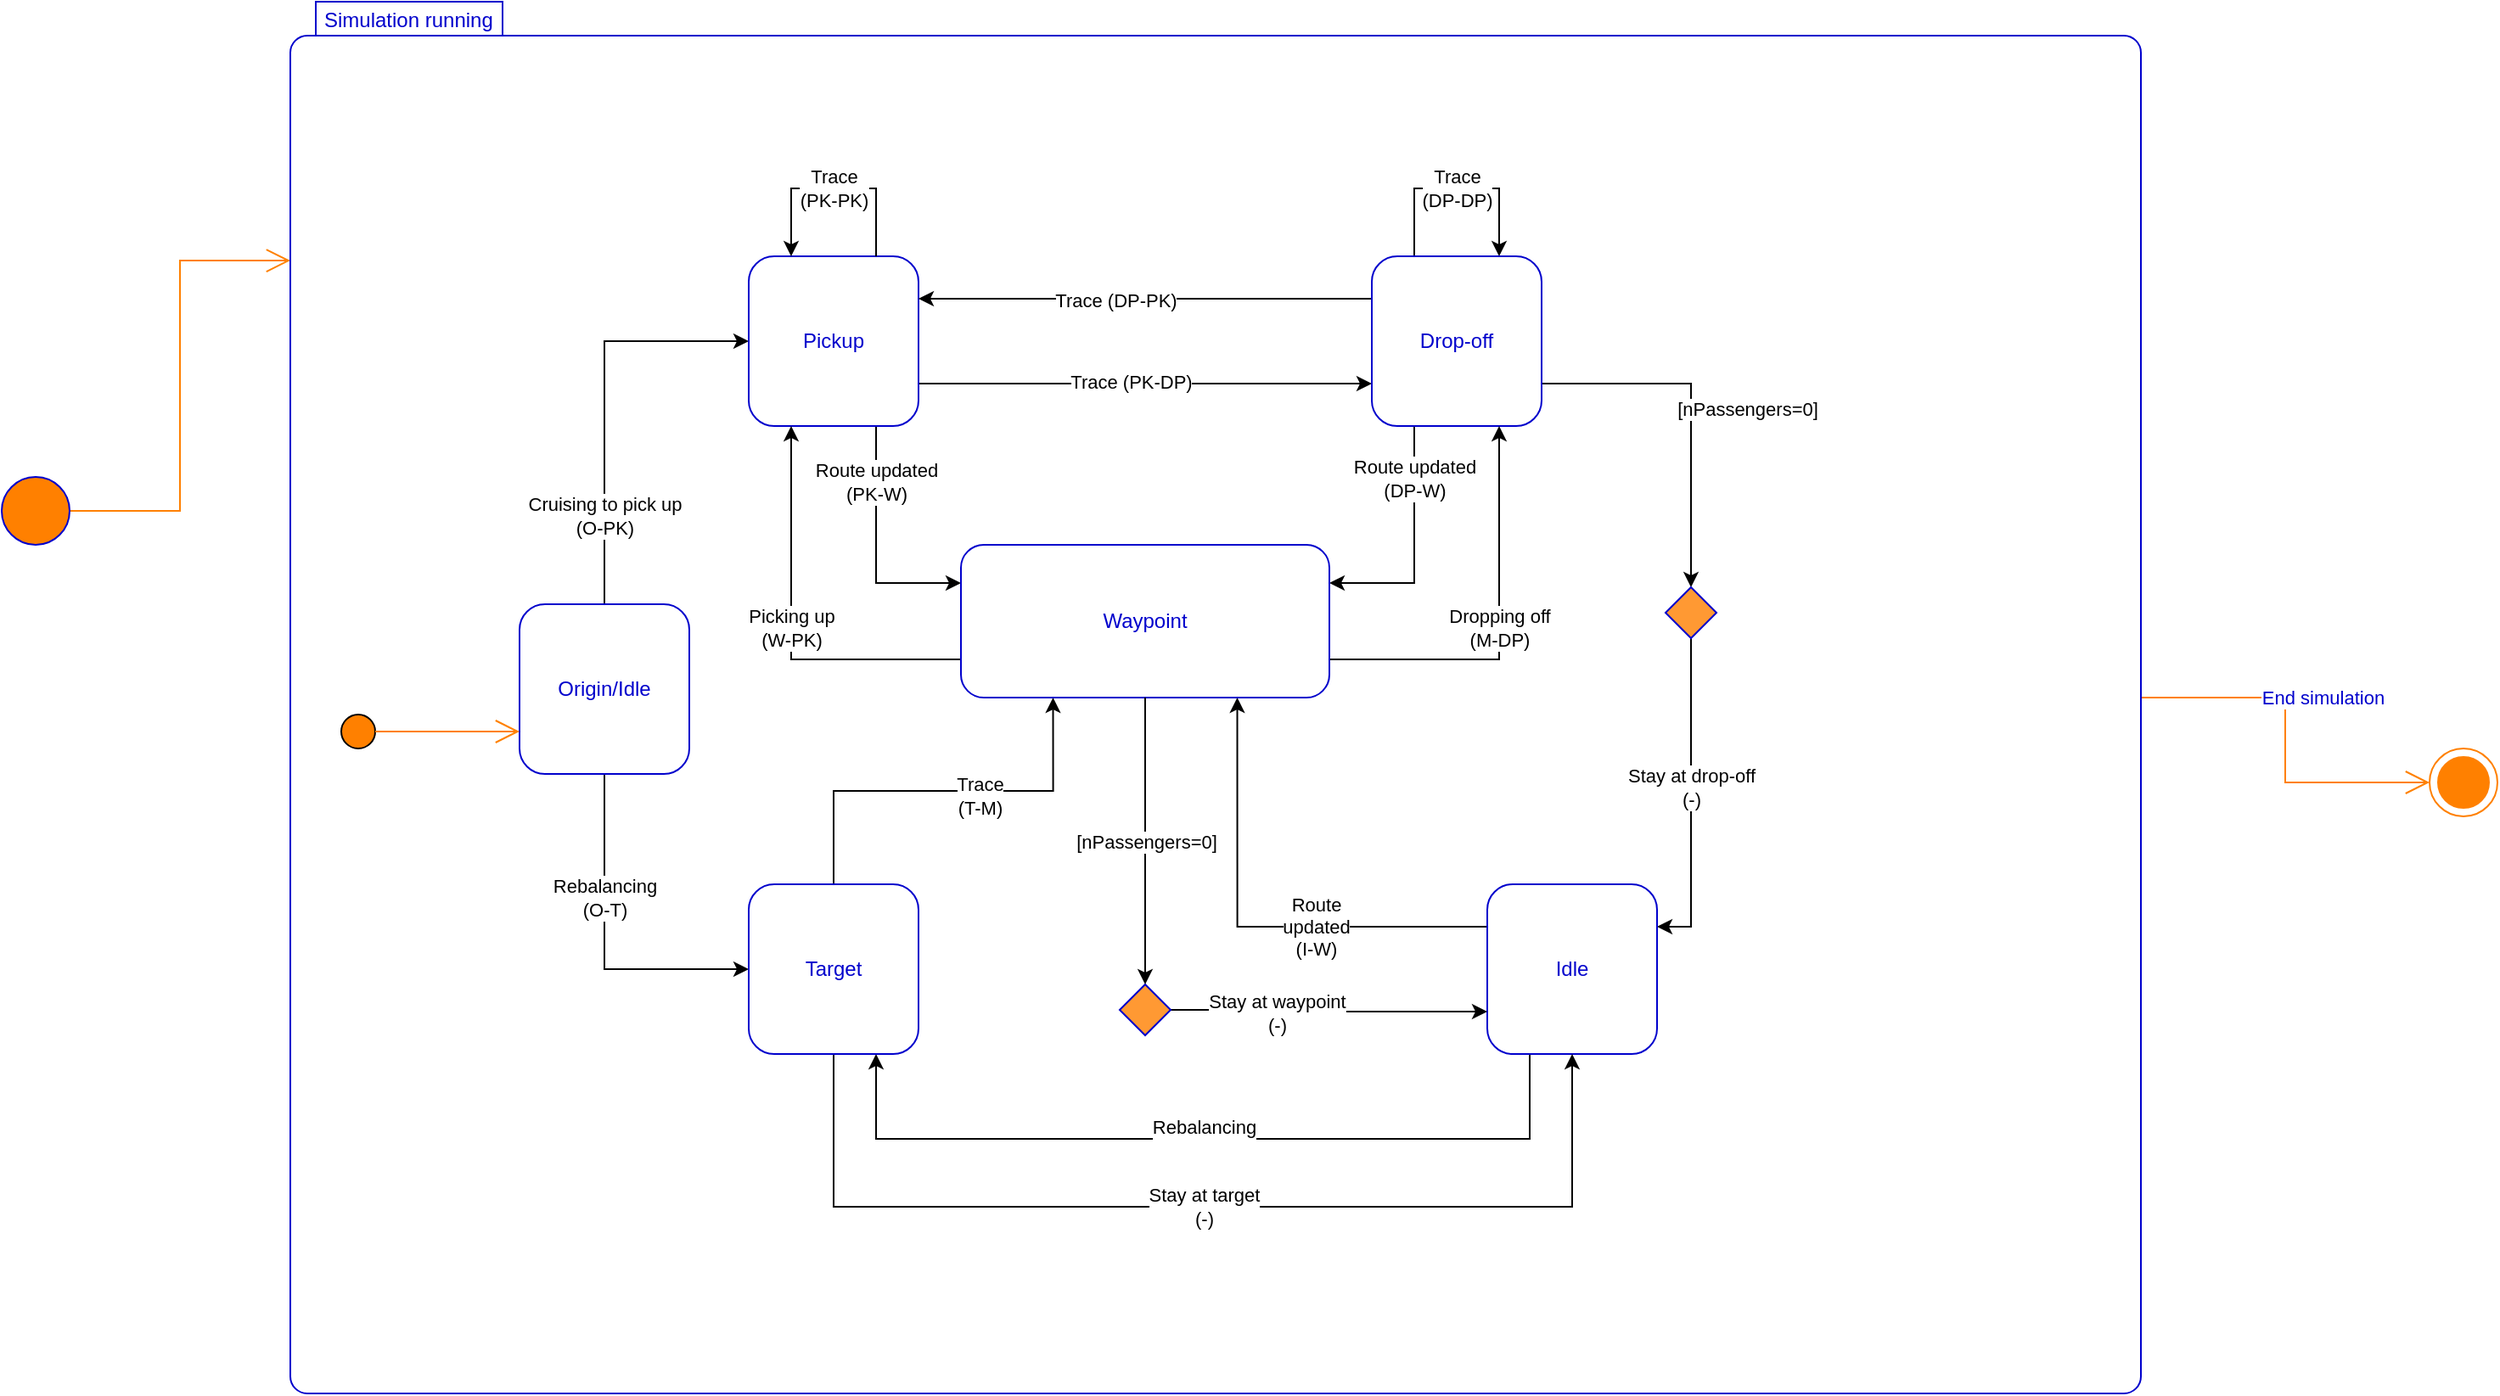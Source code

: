 <mxfile version="13.10.8" type="github" pages="4">
  <diagram id="691d49e7-cec1-028b-15b3-21c62664a0ac" name="Habit Tracker example">
    <mxGraphModel dx="2062" dy="1866" grid="1" gridSize="10" guides="1" tooltips="1" connect="1" arrows="1" fold="1" page="1" pageScale="1" pageWidth="850" pageHeight="1100" math="0" shadow="0">
      <root>
        <mxCell id="0" />
        <mxCell id="1" parent="0" />
        <mxCell id="19b9a4ddcf14029d-30" style="edgeStyle=elbowEdgeStyle;rounded=0;elbow=horizontal;html=1;exitX=1;exitY=0.5;entryX=0;entryY=0.186;entryPerimeter=0;labelBackgroundColor=none;endArrow=open;endSize=12;strokeColor=#FF8000;fontColor=#000000;align=right;" parent="1" source="19b9a4ddcf14029d-6" target="19b9a4ddcf14029d-7" edge="1">
          <mxGeometry relative="1" as="geometry" />
        </mxCell>
        <mxCell id="19b9a4ddcf14029d-53" value="Start simulation" style="text;html=1;resizable=0;points=[];align=center;verticalAlign=middle;labelBackgroundColor=#ffffff;fontSize=11;fontColor=#0000CC;" parent="19b9a4ddcf14029d-30" vertex="1" connectable="0">
          <mxGeometry x="-0.429" y="-19" relative="1" as="geometry">
            <mxPoint x="96" y="131" as="offset" />
          </mxGeometry>
        </mxCell>
        <mxCell id="19b9a4ddcf14029d-6" value="" style="shape=ellipse;html=1;fillColor=#FF8000;fontSize=18;fontColor=#ffffff;strokeColor=#0000CC;align=center;" parent="1" vertex="1">
          <mxGeometry x="20" y="260" width="40" height="40" as="geometry" />
        </mxCell>
        <mxCell id="19b9a4ddcf14029d-55" style="edgeStyle=orthogonalEdgeStyle;rounded=0;html=1;labelBackgroundColor=none;endArrow=open;endFill=0;endSize=12;strokeColor=#FF8000;fontSize=11;fontColor=#0000CC;align=right;" parent="1" source="19b9a4ddcf14029d-7" target="19b9a4ddcf14029d-54" edge="1">
          <mxGeometry relative="1" as="geometry" />
        </mxCell>
        <mxCell id="19b9a4ddcf14029d-56" value="End simulation" style="text;html=1;resizable=0;points=[];align=center;verticalAlign=middle;labelBackgroundColor=#ffffff;fontSize=11;fontColor=#0000CC;" parent="19b9a4ddcf14029d-55" vertex="1" connectable="0">
          <mxGeometry x="-0.29" y="1" relative="1" as="geometry">
            <mxPoint x="29.17" y="1" as="offset" />
          </mxGeometry>
        </mxCell>
        <mxCell id="19b9a4ddcf14029d-7" value="Simulation running" style="shape=mxgraph.sysml.compState;align=left;verticalAlign=top;spacingTop=-3;spacingLeft=18;strokeWidth=1;recursiveResize=0;fillColor=#FFFFFF;fontColor=#0000CC;strokeColor=#0000CC;" parent="1" vertex="1">
          <mxGeometry x="190" y="-20" width="1090" height="820" as="geometry" />
        </mxCell>
        <mxCell id="19b9a4ddcf14029d-8" value="" style="shape=ellipse;html=1;fillColor=#FF8000;verticalLabelPosition=bottom;labelBackgroundColor=#ffffff;verticalAlign=top;" parent="19b9a4ddcf14029d-7" vertex="1">
          <mxGeometry x="30" y="420" width="20" height="20" as="geometry" />
        </mxCell>
        <mxCell id="C0cV5x6NyApnS8iazqoK-124" style="edgeStyle=orthogonalEdgeStyle;rounded=0;orthogonalLoop=1;jettySize=auto;html=1;exitX=0.5;exitY=1;exitDx=0;exitDy=0;entryX=0;entryY=0.5;entryDx=0;entryDy=0;" parent="19b9a4ddcf14029d-7" source="19b9a4ddcf14029d-9" target="C0cV5x6NyApnS8iazqoK-81" edge="1">
          <mxGeometry relative="1" as="geometry" />
        </mxCell>
        <mxCell id="C0cV5x6NyApnS8iazqoK-125" value="Rebalancing&lt;br&gt;(O-T)" style="edgeLabel;html=1;align=center;verticalAlign=middle;resizable=0;points=[];" parent="C0cV5x6NyApnS8iazqoK-124" vertex="1" connectable="0">
          <mxGeometry x="-0.274" relative="1" as="geometry">
            <mxPoint as="offset" />
          </mxGeometry>
        </mxCell>
        <mxCell id="kx7tmrw8HvLgiOw1H3-n-1" value="&lt;span style=&quot;color: rgb(0 , 0 , 0) ; font-family: &amp;#34;helvetica&amp;#34; ; font-size: 11px ; font-style: normal ; font-weight: 400 ; letter-spacing: normal ; text-align: center ; text-indent: 0px ; text-transform: none ; word-spacing: 0px ; background-color: rgb(255 , 255 , 255) ; display: inline ; float: none&quot;&gt;Cruising to pick up&lt;/span&gt;&lt;br style=&quot;color: rgb(0 , 0 , 0) ; font-family: &amp;#34;helvetica&amp;#34; ; font-size: 11px ; font-style: normal ; font-weight: 400 ; letter-spacing: normal ; text-align: center ; text-indent: 0px ; text-transform: none ; word-spacing: 0px&quot;&gt;&lt;span style=&quot;color: rgb(0 , 0 , 0) ; font-family: &amp;#34;helvetica&amp;#34; ; font-size: 11px ; font-style: normal ; font-weight: 400 ; letter-spacing: normal ; text-align: center ; text-indent: 0px ; text-transform: none ; word-spacing: 0px ; background-color: rgb(255 , 255 , 255) ; display: inline ; float: none&quot;&gt;(O-PK)&lt;/span&gt;" style="edgeStyle=orthogonalEdgeStyle;rounded=0;orthogonalLoop=1;jettySize=auto;html=1;exitX=0.5;exitY=0;exitDx=0;exitDy=0;entryX=0;entryY=0.5;entryDx=0;entryDy=0;" edge="1" parent="19b9a4ddcf14029d-7" source="19b9a4ddcf14029d-9" target="C0cV5x6NyApnS8iazqoK-20">
          <mxGeometry x="-0.562" relative="1" as="geometry">
            <mxPoint as="offset" />
          </mxGeometry>
        </mxCell>
        <mxCell id="19b9a4ddcf14029d-9" value="Origin/Idle" style="strokeColor=#0000CC;fillColor=inherit;gradientColor=inherit;shape=rect;html=1;rounded=1;whiteSpace=wrap;align=center;fontColor=#0000CC;" parent="19b9a4ddcf14029d-7" vertex="1">
          <mxGeometry x="135" y="355" width="100" height="100" as="geometry" />
        </mxCell>
        <mxCell id="19b9a4ddcf14029d-11" value="" style="strokeColor=#FF8000;fillColor=inherit;gradientColor=inherit;edgeStyle=none;html=1;endArrow=open;endSize=12;entryX=0;entryY=0.75;entryDx=0;entryDy=0;" parent="19b9a4ddcf14029d-7" source="19b9a4ddcf14029d-8" target="19b9a4ddcf14029d-9" edge="1">
          <mxGeometry relative="1" as="geometry" />
        </mxCell>
        <mxCell id="C0cV5x6NyApnS8iazqoK-47" style="edgeStyle=orthogonalEdgeStyle;rounded=0;orthogonalLoop=1;jettySize=auto;html=1;exitX=1;exitY=0.75;exitDx=0;exitDy=0;entryX=0;entryY=0.75;entryDx=0;entryDy=0;" parent="19b9a4ddcf14029d-7" source="C0cV5x6NyApnS8iazqoK-20" target="C0cV5x6NyApnS8iazqoK-46" edge="1">
          <mxGeometry relative="1" as="geometry" />
        </mxCell>
        <mxCell id="C0cV5x6NyApnS8iazqoK-76" value="Trace&amp;nbsp;(PK-DP)" style="edgeLabel;html=1;align=center;verticalAlign=middle;resizable=0;points=[];" parent="C0cV5x6NyApnS8iazqoK-47" vertex="1" connectable="0">
          <mxGeometry x="-0.062" y="1" relative="1" as="geometry">
            <mxPoint as="offset" />
          </mxGeometry>
        </mxCell>
        <mxCell id="C0cV5x6NyApnS8iazqoK-89" value="Route updated&lt;br&gt;(PK-W)" style="edgeStyle=orthogonalEdgeStyle;rounded=0;orthogonalLoop=1;jettySize=auto;html=1;exitX=0.75;exitY=1;exitDx=0;exitDy=0;entryX=0;entryY=0.25;entryDx=0;entryDy=0;" parent="19b9a4ddcf14029d-7" source="C0cV5x6NyApnS8iazqoK-20" target="C0cV5x6NyApnS8iazqoK-85" edge="1">
          <mxGeometry x="-0.538" relative="1" as="geometry">
            <mxPoint as="offset" />
          </mxGeometry>
        </mxCell>
        <mxCell id="C0cV5x6NyApnS8iazqoK-20" value="Pickup" style="strokeColor=#0000CC;fillColor=inherit;gradientColor=inherit;shape=rect;html=1;rounded=1;whiteSpace=wrap;align=center;fontColor=#0000CC;" parent="19b9a4ddcf14029d-7" vertex="1">
          <mxGeometry x="270" y="150" width="100" height="100" as="geometry" />
        </mxCell>
        <mxCell id="C0cV5x6NyApnS8iazqoK-75" style="edgeStyle=orthogonalEdgeStyle;rounded=0;orthogonalLoop=1;jettySize=auto;html=1;entryX=1;entryY=0.25;entryDx=0;entryDy=0;exitX=0.5;exitY=1;exitDx=0;exitDy=0;" parent="19b9a4ddcf14029d-7" source="C0cV5x6NyApnS8iazqoK-111" target="C0cV5x6NyApnS8iazqoK-74" edge="1">
          <mxGeometry relative="1" as="geometry">
            <mxPoint x="703" y="294" as="sourcePoint" />
          </mxGeometry>
        </mxCell>
        <mxCell id="C0cV5x6NyApnS8iazqoK-79" value="Stay at drop-off&lt;br&gt;(-)" style="edgeLabel;html=1;align=center;verticalAlign=middle;resizable=0;points=[];" parent="C0cV5x6NyApnS8iazqoK-75" vertex="1" connectable="0">
          <mxGeometry x="-0.076" relative="1" as="geometry">
            <mxPoint as="offset" />
          </mxGeometry>
        </mxCell>
        <mxCell id="C0cV5x6NyApnS8iazqoK-77" style="edgeStyle=orthogonalEdgeStyle;rounded=0;orthogonalLoop=1;jettySize=auto;html=1;exitX=0;exitY=0.25;exitDx=0;exitDy=0;entryX=1;entryY=0.25;entryDx=0;entryDy=0;" parent="19b9a4ddcf14029d-7" source="C0cV5x6NyApnS8iazqoK-46" target="C0cV5x6NyApnS8iazqoK-20" edge="1">
          <mxGeometry relative="1" as="geometry" />
        </mxCell>
        <mxCell id="C0cV5x6NyApnS8iazqoK-78" value="Trace (DP-PK)" style="edgeLabel;html=1;align=center;verticalAlign=middle;resizable=0;points=[];" parent="C0cV5x6NyApnS8iazqoK-77" vertex="1" connectable="0">
          <mxGeometry x="0.181" y="1" relative="1" as="geometry">
            <mxPoint x="6.57" as="offset" />
          </mxGeometry>
        </mxCell>
        <mxCell id="C0cV5x6NyApnS8iazqoK-80" value="Trace&lt;br&gt;(DP-DP)" style="edgeStyle=orthogonalEdgeStyle;rounded=0;orthogonalLoop=1;jettySize=auto;html=1;entryX=0.75;entryY=0;entryDx=0;entryDy=0;exitX=0.25;exitY=0;exitDx=0;exitDy=0;" parent="19b9a4ddcf14029d-7" source="C0cV5x6NyApnS8iazqoK-46" target="C0cV5x6NyApnS8iazqoK-46" edge="1">
          <mxGeometry relative="1" as="geometry">
            <Array as="points">
              <mxPoint x="662" y="110" />
              <mxPoint x="712" y="110" />
            </Array>
          </mxGeometry>
        </mxCell>
        <mxCell id="C0cV5x6NyApnS8iazqoK-109" value="Route updated&lt;br&gt;(DP-W)" style="edgeStyle=orthogonalEdgeStyle;rounded=0;orthogonalLoop=1;jettySize=auto;html=1;exitX=0.25;exitY=1;exitDx=0;exitDy=0;entryX=1;entryY=0.25;entryDx=0;entryDy=0;" parent="19b9a4ddcf14029d-7" source="C0cV5x6NyApnS8iazqoK-46" target="C0cV5x6NyApnS8iazqoK-85" edge="1">
          <mxGeometry x="-0.571" relative="1" as="geometry">
            <mxPoint as="offset" />
          </mxGeometry>
        </mxCell>
        <mxCell id="C0cV5x6NyApnS8iazqoK-117" style="edgeStyle=orthogonalEdgeStyle;rounded=0;orthogonalLoop=1;jettySize=auto;html=1;exitX=1;exitY=0.75;exitDx=0;exitDy=0;entryX=0.5;entryY=0;entryDx=0;entryDy=0;" parent="19b9a4ddcf14029d-7" source="C0cV5x6NyApnS8iazqoK-46" target="C0cV5x6NyApnS8iazqoK-111" edge="1">
          <mxGeometry relative="1" as="geometry" />
        </mxCell>
        <mxCell id="C0cV5x6NyApnS8iazqoK-118" value="[nPassengers=0]" style="edgeLabel;html=1;align=center;verticalAlign=middle;resizable=0;points=[];" parent="C0cV5x6NyApnS8iazqoK-117" vertex="1" connectable="0">
          <mxGeometry x="-0.295" y="-2" relative="1" as="geometry">
            <mxPoint x="47" y="12.38" as="offset" />
          </mxGeometry>
        </mxCell>
        <mxCell id="C0cV5x6NyApnS8iazqoK-46" value="Drop-off" style="strokeColor=#0000CC;fillColor=inherit;gradientColor=inherit;shape=rect;html=1;rounded=1;whiteSpace=wrap;align=center;fontColor=#0000CC;" parent="19b9a4ddcf14029d-7" vertex="1">
          <mxGeometry x="637" y="150" width="100" height="100" as="geometry" />
        </mxCell>
        <mxCell id="C0cV5x6NyApnS8iazqoK-49" value="Trace&lt;br&gt;(PK-PK)" style="edgeStyle=orthogonalEdgeStyle;rounded=0;orthogonalLoop=1;jettySize=auto;html=1;" parent="19b9a4ddcf14029d-7" edge="1">
          <mxGeometry relative="1" as="geometry">
            <mxPoint x="345" y="150" as="sourcePoint" />
            <mxPoint x="295" y="150" as="targetPoint" />
            <Array as="points">
              <mxPoint x="345" y="110" />
              <mxPoint x="295" y="110" />
            </Array>
          </mxGeometry>
        </mxCell>
        <mxCell id="kx7tmrw8HvLgiOw1H3-n-3" value="Route&lt;br&gt;updated&lt;br&gt;(I-W)" style="edgeStyle=orthogonalEdgeStyle;rounded=0;orthogonalLoop=1;jettySize=auto;html=1;exitX=0;exitY=0.25;exitDx=0;exitDy=0;entryX=0.75;entryY=1;entryDx=0;entryDy=0;" edge="1" parent="19b9a4ddcf14029d-7" source="C0cV5x6NyApnS8iazqoK-74" target="C0cV5x6NyApnS8iazqoK-85">
          <mxGeometry x="-0.28" relative="1" as="geometry">
            <mxPoint as="offset" />
          </mxGeometry>
        </mxCell>
        <mxCell id="kx7tmrw8HvLgiOw1H3-n-11" value="&#xa;&#xa;&lt;span style=&quot;color: rgb(0, 0, 0); font-family: helvetica; font-size: 11px; font-style: normal; font-weight: 400; letter-spacing: normal; text-align: center; text-indent: 0px; text-transform: none; word-spacing: 0px; background-color: rgb(255, 255, 255); display: inline; float: none;&quot;&gt;Rebalancing&lt;/span&gt;&lt;br style=&quot;color: rgb(0, 0, 0); font-family: helvetica; font-size: 11px; font-style: normal; font-weight: 400; letter-spacing: normal; text-align: center; text-indent: 0px; text-transform: none; word-spacing: 0px;&quot;&gt;&lt;span style=&quot;color: rgb(0, 0, 0); font-family: helvetica; font-size: 11px; font-style: normal; font-weight: 400; letter-spacing: normal; text-align: center; text-indent: 0px; text-transform: none; word-spacing: 0px; background-color: rgb(255, 255, 255); display: inline; float: none;&quot;&gt;(I-T)&lt;/span&gt;&#xa;&#xa;" style="edgeStyle=orthogonalEdgeStyle;rounded=0;orthogonalLoop=1;jettySize=auto;html=1;exitX=0.25;exitY=1;exitDx=0;exitDy=0;entryX=0.75;entryY=1;entryDx=0;entryDy=0;" edge="1" parent="19b9a4ddcf14029d-7" source="C0cV5x6NyApnS8iazqoK-74" target="C0cV5x6NyApnS8iazqoK-81">
          <mxGeometry relative="1" as="geometry">
            <Array as="points">
              <mxPoint x="730" y="670" />
              <mxPoint x="345" y="670" />
            </Array>
          </mxGeometry>
        </mxCell>
        <mxCell id="C0cV5x6NyApnS8iazqoK-74" value="Idle" style="strokeColor=#0000CC;fillColor=inherit;gradientColor=inherit;shape=rect;html=1;rounded=1;whiteSpace=wrap;align=center;fontColor=#0000CC;" parent="19b9a4ddcf14029d-7" vertex="1">
          <mxGeometry x="705" y="520" width="100" height="100" as="geometry" />
        </mxCell>
        <mxCell id="C0cV5x6NyApnS8iazqoK-107" style="edgeStyle=orthogonalEdgeStyle;rounded=0;orthogonalLoop=1;jettySize=auto;html=1;exitX=0.5;exitY=0;exitDx=0;exitDy=0;entryX=0.25;entryY=1;entryDx=0;entryDy=0;" parent="19b9a4ddcf14029d-7" source="C0cV5x6NyApnS8iazqoK-81" target="C0cV5x6NyApnS8iazqoK-85" edge="1">
          <mxGeometry relative="1" as="geometry" />
        </mxCell>
        <mxCell id="C0cV5x6NyApnS8iazqoK-108" value="Trace&lt;br&gt;(T-M)" style="edgeLabel;html=1;align=center;verticalAlign=middle;resizable=0;points=[];" parent="C0cV5x6NyApnS8iazqoK-107" vertex="1" connectable="0">
          <mxGeometry x="0.175" y="-3" relative="1" as="geometry">
            <mxPoint as="offset" />
          </mxGeometry>
        </mxCell>
        <mxCell id="kx7tmrw8HvLgiOw1H3-n-10" value="&#xa;&#xa;&lt;span style=&quot;color: rgb(0, 0, 0); font-family: helvetica; font-size: 11px; font-style: normal; font-weight: 400; letter-spacing: normal; text-align: center; text-indent: 0px; text-transform: none; word-spacing: 0px; background-color: rgb(255, 255, 255); display: inline; float: none;&quot;&gt;Stay at target&lt;/span&gt;&lt;br style=&quot;color: rgb(0, 0, 0); font-family: helvetica; font-size: 11px; font-style: normal; font-weight: 400; letter-spacing: normal; text-align: center; text-indent: 0px; text-transform: none; word-spacing: 0px;&quot;&gt;&lt;span style=&quot;color: rgb(0, 0, 0); font-family: helvetica; font-size: 11px; font-style: normal; font-weight: 400; letter-spacing: normal; text-align: center; text-indent: 0px; text-transform: none; word-spacing: 0px; background-color: rgb(255, 255, 255); display: inline; float: none;&quot;&gt;(-)&lt;/span&gt;&#xa;&#xa;" style="edgeStyle=orthogonalEdgeStyle;rounded=0;orthogonalLoop=1;jettySize=auto;html=1;exitX=0.5;exitY=1;exitDx=0;exitDy=0;entryX=0.5;entryY=1;entryDx=0;entryDy=0;" edge="1" parent="19b9a4ddcf14029d-7" source="C0cV5x6NyApnS8iazqoK-81" target="C0cV5x6NyApnS8iazqoK-74">
          <mxGeometry relative="1" as="geometry">
            <Array as="points">
              <mxPoint x="320" y="710" />
              <mxPoint x="755" y="710" />
            </Array>
          </mxGeometry>
        </mxCell>
        <mxCell id="C0cV5x6NyApnS8iazqoK-81" value="Target" style="strokeColor=#0000CC;fillColor=inherit;gradientColor=inherit;shape=rect;html=1;rounded=1;whiteSpace=wrap;align=center;fontColor=#0000CC;" parent="19b9a4ddcf14029d-7" vertex="1">
          <mxGeometry x="270" y="520" width="100" height="100" as="geometry" />
        </mxCell>
        <mxCell id="C0cV5x6NyApnS8iazqoK-90" value="Picking up&lt;br&gt;(W-PK)" style="edgeStyle=orthogonalEdgeStyle;rounded=0;orthogonalLoop=1;jettySize=auto;html=1;exitX=0;exitY=0.75;exitDx=0;exitDy=0;entryX=0.25;entryY=1;entryDx=0;entryDy=0;" parent="19b9a4ddcf14029d-7" source="C0cV5x6NyApnS8iazqoK-85" target="C0cV5x6NyApnS8iazqoK-20" edge="1">
          <mxGeometry relative="1" as="geometry" />
        </mxCell>
        <mxCell id="C0cV5x6NyApnS8iazqoK-119" value="Dropping off&lt;br&gt;(M-DP)" style="edgeStyle=orthogonalEdgeStyle;rounded=0;orthogonalLoop=1;jettySize=auto;html=1;exitX=1;exitY=0.75;exitDx=0;exitDy=0;entryX=0.75;entryY=1;entryDx=0;entryDy=0;" parent="19b9a4ddcf14029d-7" source="C0cV5x6NyApnS8iazqoK-85" target="C0cV5x6NyApnS8iazqoK-46" edge="1">
          <mxGeometry relative="1" as="geometry" />
        </mxCell>
        <mxCell id="kx7tmrw8HvLgiOw1H3-n-4" style="edgeStyle=orthogonalEdgeStyle;rounded=0;orthogonalLoop=1;jettySize=auto;html=1;exitX=0.5;exitY=1;exitDx=0;exitDy=0;entryX=0.5;entryY=0;entryDx=0;entryDy=0;" edge="1" parent="19b9a4ddcf14029d-7" source="kx7tmrw8HvLgiOw1H3-n-5" target="kx7tmrw8HvLgiOw1H3-n-5">
          <mxGeometry relative="1" as="geometry" />
        </mxCell>
        <mxCell id="C0cV5x6NyApnS8iazqoK-85" value="Waypoint" style="strokeColor=#0000CC;fillColor=inherit;gradientColor=inherit;shape=rect;html=1;rounded=1;whiteSpace=wrap;align=center;fontColor=#0000CC;" parent="19b9a4ddcf14029d-7" vertex="1">
          <mxGeometry x="395" y="320" width="217" height="90" as="geometry" />
        </mxCell>
        <mxCell id="C0cV5x6NyApnS8iazqoK-111" value="" style="shape=rhombus;html=1;labelPosition=right;align=left;verticalAlign=middle;strokeColor=#0000CC;fillColor=#FF9933;fontColor=#000000;" parent="19b9a4ddcf14029d-7" vertex="1">
          <mxGeometry x="810" y="345" width="30" height="30" as="geometry" />
        </mxCell>
        <mxCell id="kx7tmrw8HvLgiOw1H3-n-8" style="edgeStyle=orthogonalEdgeStyle;rounded=0;orthogonalLoop=1;jettySize=auto;html=1;exitX=1;exitY=0.5;exitDx=0;exitDy=0;entryX=0;entryY=0.75;entryDx=0;entryDy=0;" edge="1" parent="19b9a4ddcf14029d-7" source="kx7tmrw8HvLgiOw1H3-n-5" target="C0cV5x6NyApnS8iazqoK-74">
          <mxGeometry relative="1" as="geometry" />
        </mxCell>
        <mxCell id="kx7tmrw8HvLgiOw1H3-n-9" value="Stay at waypoint&lt;br&gt;(-)" style="edgeLabel;html=1;align=center;verticalAlign=middle;resizable=0;points=[];" vertex="1" connectable="0" parent="kx7tmrw8HvLgiOw1H3-n-8">
          <mxGeometry x="-0.333" y="-2" relative="1" as="geometry">
            <mxPoint as="offset" />
          </mxGeometry>
        </mxCell>
        <mxCell id="kx7tmrw8HvLgiOw1H3-n-5" value="" style="shape=rhombus;html=1;labelPosition=right;align=left;verticalAlign=middle;strokeColor=#0000CC;fillColor=#FF9933;fontColor=#000000;" vertex="1" parent="19b9a4ddcf14029d-7">
          <mxGeometry x="488.5" y="579" width="30" height="30" as="geometry" />
        </mxCell>
        <mxCell id="kx7tmrw8HvLgiOw1H3-n-6" value="&lt;span style=&quot;color: rgb(0 , 0 , 0) ; font-family: &amp;#34;helvetica&amp;#34; ; font-size: 11px ; font-style: normal ; font-weight: 400 ; letter-spacing: normal ; text-align: center ; text-indent: 0px ; text-transform: none ; word-spacing: 0px ; background-color: rgb(255 , 255 , 255) ; display: inline ; float: none&quot;&gt;[nPassengers=0]&lt;/span&gt;" style="edgeStyle=orthogonalEdgeStyle;rounded=0;orthogonalLoop=1;jettySize=auto;html=1;exitX=0.5;exitY=1;exitDx=0;exitDy=0;entryX=0.5;entryY=0;entryDx=0;entryDy=0;" edge="1" parent="19b9a4ddcf14029d-7" source="C0cV5x6NyApnS8iazqoK-85" target="kx7tmrw8HvLgiOw1H3-n-5">
          <mxGeometry relative="1" as="geometry">
            <mxPoint x="772" y="595" as="sourcePoint" />
            <mxPoint x="842" y="685" as="targetPoint" />
          </mxGeometry>
        </mxCell>
        <mxCell id="19b9a4ddcf14029d-54" value="" style="shape=mxgraph.sysml.actFinal;html=1;verticalLabelPosition=bottom;labelBackgroundColor=#ffffff;verticalAlign=top;strokeColor=#FF8000;fillColor=#FFFFFF;fontSize=11;fontColor=#0000CC;align=center;" parent="1" vertex="1">
          <mxGeometry x="1450" y="420" width="40" height="40" as="geometry" />
        </mxCell>
      </root>
    </mxGraphModel>
  </diagram>
  <diagram id="953ecbd5-e552-5fde-5075-6d809326a53c" name="State diagram notation">
    <mxGraphModel pageWidth="850" pageHeight="1100" fold="1" pageScale="1" math="0" shadow="0">
      <root>
        <mxCell id="0" />
        <mxCell id="1" parent="0" />
        <mxCell id="19b9a4ddcf14029d-29" value="" style="shape=ellipse;html=1;fillColor=#000000;fontSize=18;fontColor=#000000;strokeColor=#000000;" vertex="1" parent="1">
          <mxGeometry x="40" y="140" width="40" height="40" as="geometry" />
        </mxCell>
        <mxCell id="19b9a4ddcf14029d-30" value="" style="shape=mxgraph.sysml.actFinal;html=1;verticalLabelPosition=bottom;labelBackgroundColor=#ffffff;verticalAlign=top;fontColor=#000000;fillColor=#FFFFFF;strokeColor=#000000;" vertex="1" parent="1">
          <mxGeometry x="40" y="200" width="40" height="40" as="geometry" />
        </mxCell>
        <mxCell id="19b9a4ddcf14029d-31" value="State" style="shape=rect;rounded=1;html=1;whiteSpace=wrap;align=center;fontColor=#000000;fillColor=#ffffff;strokeColor=#000000;" vertex="1" parent="1">
          <mxGeometry x="140" y="147" width="100" height="40" as="geometry" />
        </mxCell>
        <mxCell id="19b9a4ddcf14029d-58" style="edgeStyle=elbowEdgeStyle;rounded=0;elbow=horizontal;html=1;labelBackgroundColor=none;endArrow=open;endSize=12;align=right;fontColor=#000000;strokeColor=#000000;" edge="1" source="19b9a4ddcf14029d-32" parent="1">
          <mxGeometry relative="1" as="geometry">
            <mxPoint x="360" y="280" as="targetPoint" />
          </mxGeometry>
        </mxCell>
        <mxCell id="19b9a4ddcf14029d-32" value="&lt;p style=&quot;margin: 0px ; margin-top: 4px ; text-align: center&quot;&gt;State with activities&lt;/p&gt;&lt;hr&gt;&lt;p&gt;&lt;/p&gt;&lt;p style=&quot;margin: 0px ; margin-left: 8px ; text-align: left&quot;&gt;entry / entryActivity&lt;br&gt;do / doActivity&lt;br&gt;exit / exitActivity&lt;/p&gt;" style="shape=mxgraph.sysml.simpleState;html=1;overflow=fill;whiteSpace=wrap;align=center;fontColor=#000000;fillColor=#FFFFFF;strokeColor=#000000;" vertex="1" parent="1">
          <mxGeometry x="260" y="147" width="200" height="100" as="geometry" />
        </mxCell>
        <mxCell id="19b9a4ddcf14029d-59" style="edgeStyle=elbowEdgeStyle;rounded=0;elbow=horizontal;html=1;labelBackgroundColor=none;endArrow=open;endSize=12;align=right;fontColor=#000000;strokeColor=#000000;" edge="1" source="19b9a4ddcf14029d-33" parent="1">
          <mxGeometry relative="1" as="geometry">
            <mxPoint x="600" y="360" as="targetPoint" />
          </mxGeometry>
        </mxCell>
        <mxCell id="19b9a4ddcf14029d-33" value="Composite state" style="shape=mxgraph.sysml.compState;align=left;verticalAlign=top;spacingTop=-3;spacingLeft=18;strokeWidth=1;recursiveResize=0;fontColor=#000000;strokeColor=#000000;fillColor=#FFFFFF;" vertex="1" parent="1">
          <mxGeometry x="490" y="147" width="220" height="190" as="geometry" />
        </mxCell>
        <mxCell id="19b9a4ddcf14029d-34" value="" style="shape=ellipse;html=1;fillColor=#000000;verticalLabelPosition=bottom;labelBackgroundColor=#ffffff;verticalAlign=top;fontColor=#000000;strokeColor=#000000;" vertex="1" parent="19b9a4ddcf14029d-33">
          <mxGeometry x="20" y="50" width="20" height="20" as="geometry" />
        </mxCell>
        <mxCell id="19b9a4ddcf14029d-35" value="State 1" style="strokeColor=#000000;fillColor=#FFFFFF;gradientColor=inherit;shape=rect;html=1;rounded=1;whiteSpace=wrap;align=center;fontColor=#000000;" vertex="1" parent="19b9a4ddcf14029d-33">
          <mxGeometry x="80" y="60" width="100" height="40" as="geometry" />
        </mxCell>
        <mxCell id="19b9a4ddcf14029d-36" value="State 2" style="strokeColor=#000000;fillColor=#FFFFFF;gradientColor=inherit;shape=rect;html=1;rounded=1;whiteSpace=wrap;align=center;fontColor=#000000;" vertex="1" parent="19b9a4ddcf14029d-33">
          <mxGeometry x="80" y="130" width="100" height="40" as="geometry" />
        </mxCell>
        <mxCell id="19b9a4ddcf14029d-37" value="" style="strokeColor=#000000;fillColor=inherit;gradientColor=inherit;edgeStyle=none;html=1;endArrow=open;endSize=12;fontColor=#000000;" edge="1" source="19b9a4ddcf14029d-34" target="19b9a4ddcf14029d-35" parent="19b9a4ddcf14029d-33">
          <mxGeometry relative="1" as="geometry" />
        </mxCell>
        <mxCell id="19b9a4ddcf14029d-38" value="" style="strokeColor=#000000;fillColor=inherit;gradientColor=inherit;edgeStyle=none;html=1;endArrow=open;endSize=12;fontColor=#000000;" edge="1" source="19b9a4ddcf14029d-35" target="19b9a4ddcf14029d-36" parent="19b9a4ddcf14029d-33">
          <mxGeometry relative="1" as="geometry" />
        </mxCell>
        <mxCell id="19b9a4ddcf14029d-50" value="Start" style="text;html=1;resizable=0;points=[];autosize=1;align=left;verticalAlign=top;spacingTop=-4;fontColor=#000000;" vertex="1" parent="1">
          <mxGeometry x="86" y="147" width="40" height="20" as="geometry" />
        </mxCell>
        <mxCell id="19b9a4ddcf14029d-51" value="End" style="text;html=1;resizable=0;points=[];autosize=1;align=left;verticalAlign=top;spacingTop=-4;fontColor=#000000;" vertex="1" parent="1">
          <mxGeometry x="86" y="210" width="40" height="20" as="geometry" />
        </mxCell>
        <mxCell id="19b9a4ddcf14029d-53" value="Guard" style="text;html=1;resizable=0;points=[];autosize=1;align=left;verticalAlign=top;spacingTop=-4;fontColor=#000000;" vertex="1" parent="1">
          <mxGeometry x="142" y="287" width="50" height="20" as="geometry" />
        </mxCell>
        <mxCell id="19b9a4ddcf14029d-39" value="" style="shape=rhombus;html=1;labelPosition=right;align=left;verticalAlign=middle;fontColor=#000000;strokeColor=#000000;fillColor=#FFFFFF;" vertex="1" parent="1">
          <mxGeometry x="100" y="277" width="40" height="40" as="geometry" />
        </mxCell>
        <mxCell id="19b9a4ddcf14029d-40" value="" style="edgeStyle=elbowEdgeStyle;html=1;elbow=horizontal;align=right;verticalAlign=bottom;rounded=0;labelBackgroundColor=none;endArrow=open;endSize=12;fontColor=#000000;strokeColor=#000000;" edge="1" target="19b9a4ddcf14029d-39" parent="1">
          <mxGeometry relative="1" as="geometry">
            <mxPoint x="120" y="257" as="sourcePoint" />
          </mxGeometry>
        </mxCell>
        <mxCell id="19b9a4ddcf14029d-41" value="[Condition 1]" style="edgeStyle=elbowEdgeStyle;html=1;elbow=vertical;align=right;endArrow=open;rounded=0;labelBackgroundColor=none;endSize=12;entryX=0.5;entryY=0;fontColor=#000000;strokeColor=#000000;" edge="1" source="19b9a4ddcf14029d-39" parent="1">
          <mxGeometry relative="1" as="geometry">
            <mxPoint x="120" y="357" as="targetPoint" />
          </mxGeometry>
        </mxCell>
        <mxCell id="19b9a4ddcf14029d-42" value="[Condition 2]" style="edgeStyle=elbowEdgeStyle;html=1;elbow=vertical;align=left;endArrow=open;rounded=0;labelBackgroundColor=none;verticalAlign=bottom;endSize=12;entryX=0.5;entryY=0;fontColor=#000000;strokeColor=#000000;" edge="1" source="19b9a4ddcf14029d-39" parent="1">
          <mxGeometry relative="1" as="geometry">
            <mxPoint x="251" y="356" as="targetPoint" />
          </mxGeometry>
        </mxCell>
        <mxCell id="19b9a4ddcf14029d-56" value="" style="edgeStyle=elbowEdgeStyle;html=1;elbow=horizontal;align=right;verticalAlign=bottom;rounded=0;labelBackgroundColor=none;endArrow=open;endSize=12;exitX=0.5;exitY=1;fontColor=#000000;strokeColor=#000000;" edge="1" source="19b9a4ddcf14029d-31" parent="1">
          <mxGeometry relative="1" as="geometry">
            <mxPoint x="189.5" y="207" as="sourcePoint" />
            <mxPoint x="190" y="240" as="targetPoint" />
            <Array as="points" />
          </mxGeometry>
        </mxCell>
        <mxCell id="19b9a4ddcf14029d-57" value="Trigger" style="text;html=1;resizable=0;points=[];align=center;verticalAlign=middle;labelBackgroundColor=#ffffff;fontColor=#000000;" vertex="1" connectable="0" parent="19b9a4ddcf14029d-56">
          <mxGeometry y="-9" relative="1" as="geometry">
            <mxPoint x="8" y="-9" as="offset" />
          </mxGeometry>
        </mxCell>
        <mxCell id="19b9a4ddcf14029d-60" value="&lt;font style=&quot;font-size: 16px&quot;&gt;Basic UML state diagram notation&lt;/font&gt;" style="text;html=1;resizable=0;points=[];autosize=1;align=left;verticalAlign=top;spacingTop=-4;fontColor=#000000;" vertex="1" parent="1">
          <mxGeometry x="203" y="89" width="260" height="20" as="geometry" />
        </mxCell>
        <mxCell id="19b9a4ddcf14029d-61" value="" style="shape=line;html=1;strokeWidth=6;strokeColor=#000000;fontColor=#000000;fillColor=#FF9933;" vertex="1" parent="1">
          <mxGeometry x="120" y="390" width="152" height="10" as="geometry" />
        </mxCell>
        <mxCell id="19b9a4ddcf14029d-62" value="" style="edgeStyle=orthogonalEdgeStyle;html=1;verticalAlign=bottom;endArrow=open;endSize=8;strokeColor=#000000;labelBackgroundColor=none;align=right;fontColor=#000000;" edge="1" source="19b9a4ddcf14029d-61" parent="1">
          <mxGeometry relative="1" as="geometry">
            <mxPoint x="196" y="430" as="targetPoint" />
          </mxGeometry>
        </mxCell>
        <mxCell id="19b9a4ddcf14029d-64" value="" style="edgeStyle=orthogonalEdgeStyle;html=1;verticalAlign=bottom;endArrow=open;endSize=8;strokeColor=#000000;labelBackgroundColor=none;align=right;entryX=0.25;entryY=0.5;entryPerimeter=0;fontColor=#000000;" edge="1" target="19b9a4ddcf14029d-61" parent="1">
          <mxGeometry relative="1" as="geometry">
            <mxPoint x="119.5" y="435" as="targetPoint" />
            <mxPoint x="158" y="370" as="sourcePoint" />
          </mxGeometry>
        </mxCell>
        <mxCell id="19b9a4ddcf14029d-65" value="" style="edgeStyle=orthogonalEdgeStyle;html=1;verticalAlign=bottom;endArrow=open;endSize=8;strokeColor=#000000;labelBackgroundColor=none;align=right;entryX=0.75;entryY=0.5;entryPerimeter=0;fontColor=#000000;" edge="1" target="19b9a4ddcf14029d-61" parent="1">
          <mxGeometry relative="1" as="geometry">
            <mxPoint x="220" y="390" as="targetPoint" />
            <mxPoint x="234" y="370" as="sourcePoint" />
          </mxGeometry>
        </mxCell>
        <mxCell id="19b9a4ddcf14029d-66" value="Join" style="text;html=1;resizable=0;points=[];autosize=1;align=center;verticalAlign=top;spacingTop=-4;fontColor=#000000;" vertex="1" parent="1">
          <mxGeometry x="80" y="384" width="40" height="20" as="geometry" />
        </mxCell>
        <mxCell id="19b9a4ddcf14029d-67" value="" style="shape=line;html=1;strokeWidth=6;strokeColor=#000000;fontColor=#000000;fillColor=#FF9933;" vertex="1" parent="1">
          <mxGeometry x="338" y="389" width="152" height="10" as="geometry" />
        </mxCell>
        <mxCell id="19b9a4ddcf14029d-71" value="Fork" style="text;html=1;resizable=0;points=[];autosize=1;align=center;verticalAlign=top;spacingTop=-4;fontColor=#000000;" vertex="1" parent="1">
          <mxGeometry x="490" y="384" width="40" height="20" as="geometry" />
        </mxCell>
        <mxCell id="19b9a4ddcf14029d-72" value="" style="edgeStyle=orthogonalEdgeStyle;html=1;verticalAlign=bottom;endArrow=open;endSize=8;strokeColor=#000000;labelBackgroundColor=none;align=right;entryX=0.513;entryY=0.7;entryPerimeter=0;fontColor=#000000;" edge="1" target="19b9a4ddcf14029d-67" parent="1">
          <mxGeometry relative="1" as="geometry">
            <mxPoint x="400" y="389" as="targetPoint" />
            <mxPoint x="416" y="380" as="sourcePoint" />
            <Array as="points">
              <mxPoint x="416" y="370" />
              <mxPoint x="416" y="370" />
            </Array>
          </mxGeometry>
        </mxCell>
        <mxCell id="19b9a4ddcf14029d-73" value="" style="edgeStyle=orthogonalEdgeStyle;html=1;verticalAlign=bottom;endArrow=open;endSize=8;strokeColor=#000000;labelBackgroundColor=none;align=right;exitX=0.25;exitY=0.5;exitPerimeter=0;fontColor=#000000;" edge="1" source="19b9a4ddcf14029d-67" parent="1">
          <mxGeometry relative="1" as="geometry">
            <mxPoint x="376" y="430" as="targetPoint" />
            <mxPoint x="430" y="430" as="sourcePoint" />
          </mxGeometry>
        </mxCell>
        <mxCell id="19b9a4ddcf14029d-75" value="" style="edgeStyle=orthogonalEdgeStyle;html=1;verticalAlign=bottom;endArrow=open;endSize=8;strokeColor=#000000;labelBackgroundColor=none;align=right;exitX=0.75;exitY=0.5;exitPerimeter=0;fontColor=#000000;" edge="1" source="19b9a4ddcf14029d-67" parent="1">
          <mxGeometry relative="1" as="geometry">
            <mxPoint x="452" y="430" as="targetPoint" />
            <mxPoint x="386" y="404" as="sourcePoint" />
          </mxGeometry>
        </mxCell>
      </root>
    </mxGraphModel>
  </diagram>
  <diagram id="feecb929-067d-0832-2f76-ca75e0012084" name="Student enrollment example">
    <mxGraphModel pageWidth="850" pageHeight="1100" fold="1" pageScale="1" math="0" shadow="0">
      <root>
        <mxCell id="0" />
        <mxCell id="1" parent="0" />
        <mxCell id="19b9a4ddcf14029d-3" style="edgeStyle=elbowEdgeStyle;rounded=0;elbow=horizontal;html=1;labelBackgroundColor=none;endArrow=open;endSize=12;strokeColor=#000000;fontColor=#000000;align=right;" edge="1" source="19b9a4ddcf14029d-1" target="19b9a4ddcf14029d-2" parent="1">
          <mxGeometry relative="1" as="geometry" />
        </mxCell>
        <mxCell id="19b9a4ddcf14029d-1" value="" style="shape=ellipse;html=1;fillColor=#000000;fontSize=18;fontColor=#ffffff;strokeColor=#000000;align=center;" vertex="1" parent="1">
          <mxGeometry x="20" y="20" width="40" height="40" as="geometry" />
        </mxCell>
        <mxCell id="19b9a4ddcf14029d-10" style="edgeStyle=elbowEdgeStyle;rounded=0;elbow=horizontal;html=1;exitX=0.5;exitY=1;labelBackgroundColor=none;endArrow=open;endSize=12;strokeColor=#000000;fontColor=#000000;align=right;" edge="1" source="19b9a4ddcf14029d-2" target="19b9a4ddcf14029d-8" parent="1">
          <mxGeometry relative="1" as="geometry" />
        </mxCell>
        <mxCell id="19b9a4ddcf14029d-2" value="Student enrolled" style="shape=rect;rounded=1;html=1;whiteSpace=wrap;align=center;strokeColor=#000000;fillColor=#FFFFFF;fontColor=#000000;" vertex="1" parent="1">
          <mxGeometry x="170" y="20" width="100" height="40" as="geometry" />
        </mxCell>
        <mxCell id="19b9a4ddcf14029d-32" value="" style="edgeStyle=elbowEdgeStyle;rounded=0;elbow=horizontal;html=1;labelBackgroundColor=none;endArrow=open;endSize=12;strokeColor=#000000;fontColor=#000000;align=right;" edge="1" source="19b9a4ddcf14029d-22" target="19b9a4ddcf14029d-31" parent="1">
          <mxGeometry relative="1" as="geometry" />
        </mxCell>
        <mxCell id="19b9a4ddcf14029d-22" value="Subjects selected" style="shape=rect;rounded=1;html=1;whiteSpace=wrap;align=center;strokeColor=#000000;fillColor=#FFFFFF;fontColor=#000000;" vertex="1" parent="1">
          <mxGeometry x="240" y="315" width="100" height="40" as="geometry" />
        </mxCell>
        <mxCell id="19b9a4ddcf14029d-36" style="edgeStyle=elbowEdgeStyle;rounded=0;elbow=horizontal;html=1;labelBackgroundColor=none;endArrow=open;endSize=12;strokeColor=#000000;fontColor=#000000;align=right;" edge="1" source="19b9a4ddcf14029d-31" target="19b9a4ddcf14029d-35" parent="1">
          <mxGeometry relative="1" as="geometry" />
        </mxCell>
        <mxCell id="19b9a4ddcf14029d-31" value="Timetable sent" style="shape=rect;rounded=1;html=1;whiteSpace=wrap;align=center;strokeColor=#000000;fillColor=#FFFFFF;fontColor=#000000;" vertex="1" parent="1">
          <mxGeometry x="240" y="375" width="100" height="40" as="geometry" />
        </mxCell>
        <mxCell id="19b9a4ddcf14029d-23" value="" style="shape=rhombus;html=1;labelPosition=right;align=left;verticalAlign=middle;strokeColor=#000000;fillColor=#FFFFFF;fontColor=#000000;" vertex="1" parent="1">
          <mxGeometry x="270" y="245" width="40" height="40" as="geometry" />
        </mxCell>
        <mxCell id="19b9a4ddcf14029d-24" value="" style="edgeStyle=elbowEdgeStyle;html=1;elbow=horizontal;align=right;verticalAlign=bottom;rounded=0;labelBackgroundColor=none;endArrow=open;endSize=12;strokeColor=#000000;fontColor=#000000;exitX=0.447;exitY=0.5;exitPerimeter=0;entryX=0.5;entryY=0;" edge="1" source="19b9a4ddcf14029d-19" target="19b9a4ddcf14029d-23" parent="1">
          <mxGeometry relative="1" as="geometry">
            <mxPoint x="290" y="285" as="sourcePoint" />
            <Array as="points">
              <mxPoint x="290" y="230" />
            </Array>
          </mxGeometry>
        </mxCell>
        <mxCell id="19b9a4ddcf14029d-25" value="[Fees paid]" style="edgeStyle=elbowEdgeStyle;html=1;elbow=vertical;align=right;endArrow=open;rounded=0;labelBackgroundColor=none;endSize=12;strokeColor=#000000;fontColor=#000000;entryX=0.5;entryY=0;" edge="1" source="19b9a4ddcf14029d-23" target="19b9a4ddcf14029d-22" parent="1">
          <mxGeometry relative="1" as="geometry">
            <mxPoint x="290" y="385" as="targetPoint" />
            <mxPoint as="offset" />
          </mxGeometry>
        </mxCell>
        <mxCell id="19b9a4ddcf14029d-29" value="aborted" style="shape=mxgraph.sysml.flowFinal;labelPosition=right;verticalLabelPosition=top;spacingTop=5;spacingLeft=3;align=left;verticalAlign=top;resizable=0;strokeColor=#000000;fillColor=#FFFFFF;fontColor=#000000;" vertex="1" parent="1">
          <mxGeometry x="530" y="255" width="20" height="20" as="geometry" />
        </mxCell>
        <mxCell id="19b9a4ddcf14029d-30" value="[Fees not paid]" style="edgeStyle=elbowEdgeStyle;html=1;elbow=vertical;align=left;endArrow=open;rounded=0;labelBackgroundColor=none;verticalAlign=bottom;endSize=12;strokeColor=#000000;fontColor=#000000;exitX=1;exitY=0.5;" edge="1" source="19b9a4ddcf14029d-23" target="19b9a4ddcf14029d-29" parent="1">
          <mxGeometry relative="1" as="geometry">
            <mxPoint x="420" y="410" as="targetPoint" />
            <mxPoint x="290" y="370" as="sourcePoint" />
            <Array as="points">
              <mxPoint x="380" y="265" />
              <mxPoint x="370" y="290" />
            </Array>
          </mxGeometry>
        </mxCell>
        <mxCell id="19b9a4ddcf14029d-35" value="" style="shape=mxgraph.sysml.actFinal;html=1;verticalLabelPosition=bottom;labelBackgroundColor=#ffffff;verticalAlign=top;strokeColor=#000000;fillColor=#FFFFFF;fontColor=#000000;align=center;" vertex="1" parent="1">
          <mxGeometry x="520" y="375" width="40" height="40" as="geometry" />
        </mxCell>
        <mxCell id="3f6461326caff9b6-7" value="" style="group" vertex="1" connectable="0" parent="1">
          <mxGeometry x="110" y="90" width="380" height="125" as="geometry" />
        </mxCell>
        <mxCell id="19b9a4ddcf14029d-8" value="" style="shape=line;html=1;strokeWidth=6;strokeColor=#000000;fillColor=#FFFFFF;fontColor=#000000;align=center;" vertex="1" parent="3f6461326caff9b6-7">
          <mxGeometry x="10" width="200" height="10" as="geometry" />
        </mxCell>
        <mxCell id="19b9a4ddcf14029d-11" value="StudentID assigned" style="shape=rect;rounded=1;html=1;whiteSpace=wrap;align=center;strokeColor=#000000;fillColor=#FFFFFF;fontColor=#000000;" vertex="1" parent="3f6461326caff9b6-7">
          <mxGeometry y="40" width="100" height="40" as="geometry" />
        </mxCell>
        <mxCell id="19b9a4ddcf14029d-12" style="edgeStyle=elbowEdgeStyle;rounded=0;elbow=horizontal;html=1;labelBackgroundColor=none;endArrow=open;endSize=12;strokeColor=#000000;fontColor=#000000;align=right;" edge="1" source="19b9a4ddcf14029d-8" target="19b9a4ddcf14029d-11" parent="3f6461326caff9b6-7">
          <mxGeometry relative="1" as="geometry">
            <mxPoint x="50" y="40" as="targetPoint" />
          </mxGeometry>
        </mxCell>
        <mxCell id="19b9a4ddcf14029d-15" value="Undergrad" style="edgeStyle=elbowEdgeStyle;html=1;elbow=vertical;align=right;endArrow=open;rounded=0;labelBackgroundColor=none;endSize=12;strokeColor=#000000;fontColor=#000000;exitX=0.8;exitY=0.3;exitPerimeter=0;entryX=0.417;entryY=0.5;entryPerimeter=0;" edge="1" source="19b9a4ddcf14029d-8" target="19b9a4ddcf14029d-19" parent="3f6461326caff9b6-7">
          <mxGeometry relative="1" as="geometry">
            <mxPoint x="170" y="140" as="targetPoint" />
            <mxPoint x="170" y="100" as="sourcePoint" />
          </mxGeometry>
        </mxCell>
        <mxCell id="19b9a4ddcf14029d-16" value="Postgrad" style="edgeStyle=elbowEdgeStyle;html=1;elbow=vertical;align=left;endArrow=open;rounded=0;labelBackgroundColor=none;verticalAlign=bottom;endSize=12;strokeColor=#000000;fontColor=#000000;entryX=0.5;entryY=0;exitX=0.8;exitY=0.6;exitPerimeter=0;" edge="1" source="19b9a4ddcf14029d-8" target="19b9a4ddcf14029d-20" parent="3f6461326caff9b6-7">
          <mxGeometry relative="1" as="geometry">
            <mxPoint x="300" y="140" as="targetPoint" />
            <mxPoint x="170" y="100" as="sourcePoint" />
          </mxGeometry>
        </mxCell>
        <mxCell id="19b9a4ddcf14029d-19" value="" style="shape=line;html=1;strokeWidth=6;strokeColor=#000000;fillColor=#FFFFFF;fontColor=#000000;align=center;" vertex="1" parent="3f6461326caff9b6-7">
          <mxGeometry x="20" y="115" width="360" height="10" as="geometry" />
        </mxCell>
        <mxCell id="19b9a4ddcf14029d-18" style="edgeStyle=elbowEdgeStyle;rounded=0;elbow=horizontal;html=1;labelBackgroundColor=none;endArrow=open;endSize=12;strokeColor=#000000;fontColor=#000000;align=right;exitX=0.5;exitY=1;" edge="1" source="19b9a4ddcf14029d-11" target="19b9a4ddcf14029d-19" parent="3f6461326caff9b6-7">
          <mxGeometry relative="1" as="geometry">
            <mxPoint x="50" y="190" as="targetPoint" />
            <mxPoint x="50" y="80" as="sourcePoint" />
          </mxGeometry>
        </mxCell>
        <mxCell id="19b9a4ddcf14029d-21" style="edgeStyle=elbowEdgeStyle;rounded=0;elbow=horizontal;html=1;exitX=0.5;exitY=1;labelBackgroundColor=none;endArrow=open;endSize=12;strokeColor=#000000;fontColor=#000000;align=right;" edge="1" source="19b9a4ddcf14029d-20" target="19b9a4ddcf14029d-19" parent="3f6461326caff9b6-7">
          <mxGeometry relative="1" as="geometry" />
        </mxCell>
        <mxCell id="19b9a4ddcf14029d-20" value="Supervisor assigned" style="shape=rect;rounded=1;html=1;whiteSpace=wrap;align=center;strokeColor=#000000;fillColor=#FFFFFF;fontColor=#000000;" vertex="1" parent="3f6461326caff9b6-7">
          <mxGeometry x="250" y="50" width="100" height="40" as="geometry" />
        </mxCell>
      </root>
    </mxGraphModel>
  </diagram>
  <diagram id="9c28e6cf-dd68-194a-c9a1-9ff6bf67635e" name="Grouped - student enrolment">
    <mxGraphModel pageWidth="850" pageHeight="1100" fold="1" pageScale="1" math="0" shadow="0">
      <root>
        <mxCell id="0" />
        <mxCell id="1" parent="0" />
        <mxCell id="2" style="edgeStyle=elbowEdgeStyle;rounded=0;elbow=horizontal;html=1;labelBackgroundColor=none;endArrow=open;endSize=12;strokeColor=#000000;fontColor=#000000;align=right;" edge="1" source="3" target="5" parent="1">
          <mxGeometry relative="1" as="geometry" />
        </mxCell>
        <mxCell id="3" value="" style="shape=ellipse;html=1;fillColor=#000000;fontSize=18;fontColor=#ffffff;strokeColor=#000000;align=center;" vertex="1" parent="1">
          <mxGeometry x="20" y="20" width="40" height="40" as="geometry" />
        </mxCell>
        <mxCell id="4" style="edgeStyle=elbowEdgeStyle;rounded=0;elbow=horizontal;html=1;exitX=0.5;exitY=1;labelBackgroundColor=none;endArrow=open;endSize=12;strokeColor=#000000;fontColor=#000000;align=right;" edge="1" source="5" target="7" parent="1">
          <mxGeometry relative="1" as="geometry" />
        </mxCell>
        <mxCell id="5" value="Student enrolled" style="shape=rect;rounded=1;html=1;whiteSpace=wrap;align=center;strokeColor=#000000;fillColor=#FFFFFF;fontColor=#000000;" vertex="1" parent="1">
          <mxGeometry x="170" y="20" width="100" height="40" as="geometry" />
        </mxCell>
        <mxCell id="15" value="" style="edgeStyle=elbowEdgeStyle;rounded=0;elbow=horizontal;html=1;labelBackgroundColor=none;endArrow=open;endSize=12;strokeColor=#000000;fontColor=#000000;align=right;" edge="1" source="16" target="18" parent="1">
          <mxGeometry relative="1" as="geometry" />
        </mxCell>
        <mxCell id="16" value="Subjects selected" style="shape=rect;rounded=1;html=1;whiteSpace=wrap;align=center;strokeColor=#000000;fillColor=#FFFFFF;fontColor=#000000;" vertex="1" parent="1">
          <mxGeometry x="240" y="315" width="100" height="40" as="geometry" />
        </mxCell>
        <mxCell id="17" style="edgeStyle=elbowEdgeStyle;rounded=0;elbow=horizontal;html=1;labelBackgroundColor=none;endArrow=open;endSize=12;strokeColor=#000000;fontColor=#000000;align=right;" edge="1" source="18" target="24" parent="1">
          <mxGeometry relative="1" as="geometry" />
        </mxCell>
        <mxCell id="18" value="Timetable sent" style="shape=rect;rounded=1;html=1;whiteSpace=wrap;align=center;strokeColor=#000000;fillColor=#FFFFFF;fontColor=#000000;" vertex="1" parent="1">
          <mxGeometry x="240" y="375" width="100" height="40" as="geometry" />
        </mxCell>
        <mxCell id="19" value="" style="shape=rhombus;html=1;labelPosition=right;align=left;verticalAlign=middle;strokeColor=#000000;fillColor=#FFFFFF;fontColor=#000000;" vertex="1" parent="1">
          <mxGeometry x="270" y="245" width="40" height="40" as="geometry" />
        </mxCell>
        <mxCell id="20" value="" style="edgeStyle=elbowEdgeStyle;html=1;elbow=horizontal;align=right;verticalAlign=bottom;rounded=0;labelBackgroundColor=none;endArrow=open;endSize=12;strokeColor=#000000;fontColor=#000000;exitX=0.447;exitY=0.5;exitPerimeter=0;entryX=0.5;entryY=0;" edge="1" source="12" target="19" parent="1">
          <mxGeometry relative="1" as="geometry">
            <mxPoint x="290" y="285" as="sourcePoint" />
            <Array as="points">
              <mxPoint x="290" y="230" />
            </Array>
          </mxGeometry>
        </mxCell>
        <mxCell id="21" value="[Fees paid]" style="edgeStyle=elbowEdgeStyle;html=1;elbow=vertical;align=right;endArrow=open;rounded=0;labelBackgroundColor=none;endSize=12;strokeColor=#000000;fontColor=#000000;entryX=0.5;entryY=0;" edge="1" source="19" target="16" parent="1">
          <mxGeometry relative="1" as="geometry">
            <mxPoint x="290" y="385" as="targetPoint" />
            <mxPoint as="offset" />
          </mxGeometry>
        </mxCell>
        <mxCell id="22" value="aborted" style="shape=mxgraph.sysml.flowFinal;labelPosition=right;verticalLabelPosition=top;spacingTop=5;spacingLeft=3;align=left;verticalAlign=top;resizable=0;strokeColor=#000000;fillColor=#FFFFFF;fontColor=#000000;" vertex="1" parent="1">
          <mxGeometry x="530" y="255" width="20" height="20" as="geometry" />
        </mxCell>
        <mxCell id="23" value="[Fees not paid]" style="edgeStyle=elbowEdgeStyle;html=1;elbow=vertical;align=left;endArrow=open;rounded=0;labelBackgroundColor=none;verticalAlign=bottom;endSize=12;strokeColor=#000000;fontColor=#000000;exitX=1;exitY=0.5;" edge="1" source="19" target="22" parent="1">
          <mxGeometry relative="1" as="geometry">
            <mxPoint x="420" y="410" as="targetPoint" />
            <mxPoint x="290" y="370" as="sourcePoint" />
            <Array as="points">
              <mxPoint x="380" y="265" />
              <mxPoint x="370" y="290" />
            </Array>
          </mxGeometry>
        </mxCell>
        <mxCell id="24" value="" style="shape=mxgraph.sysml.actFinal;html=1;verticalLabelPosition=bottom;labelBackgroundColor=#ffffff;verticalAlign=top;strokeColor=#000000;fillColor=#FFFFFF;fontColor=#000000;align=center;" vertex="1" parent="1">
          <mxGeometry x="520" y="375" width="40" height="40" as="geometry" />
        </mxCell>
        <mxCell id="7" value="" style="shape=line;html=1;strokeWidth=6;strokeColor=#000000;fillColor=#FFFFFF;fontColor=#000000;align=center;" vertex="1" parent="1">
          <mxGeometry x="120" y="90" width="200" height="10" as="geometry" />
        </mxCell>
        <mxCell id="9" value="StudentID assigned" style="shape=rect;rounded=1;html=1;whiteSpace=wrap;align=center;strokeColor=#000000;fillColor=#FFFFFF;fontColor=#000000;" vertex="1" parent="1">
          <mxGeometry x="110" y="130" width="100" height="40" as="geometry" />
        </mxCell>
        <mxCell id="6" style="edgeStyle=elbowEdgeStyle;rounded=0;elbow=horizontal;html=1;labelBackgroundColor=none;endArrow=open;endSize=12;strokeColor=#000000;fontColor=#000000;align=right;" edge="1" source="7" target="9" parent="1">
          <mxGeometry relative="1" as="geometry">
            <mxPoint x="160" y="130" as="targetPoint" />
          </mxGeometry>
        </mxCell>
        <mxCell id="10" value="Undergrad" style="edgeStyle=elbowEdgeStyle;html=1;elbow=vertical;align=right;endArrow=open;rounded=0;labelBackgroundColor=none;endSize=12;strokeColor=#000000;fontColor=#000000;exitX=0.8;exitY=0.3;exitPerimeter=0;entryX=0.417;entryY=0.5;entryPerimeter=0;" edge="1" source="7" target="12" parent="1">
          <mxGeometry relative="1" as="geometry">
            <mxPoint x="280" y="230" as="targetPoint" />
            <mxPoint x="280" y="190" as="sourcePoint" />
          </mxGeometry>
        </mxCell>
        <mxCell id="11" value="Postgrad" style="edgeStyle=elbowEdgeStyle;html=1;elbow=vertical;align=left;endArrow=open;rounded=0;labelBackgroundColor=none;verticalAlign=bottom;endSize=12;strokeColor=#000000;fontColor=#000000;entryX=0.5;entryY=0;exitX=0.8;exitY=0.6;exitPerimeter=0;" edge="1" source="7" target="14" parent="1">
          <mxGeometry relative="1" as="geometry">
            <mxPoint x="410" y="230" as="targetPoint" />
            <mxPoint x="280" y="190" as="sourcePoint" />
          </mxGeometry>
        </mxCell>
        <mxCell id="12" value="" style="shape=line;html=1;strokeWidth=6;strokeColor=#000000;fillColor=#FFFFFF;fontColor=#000000;align=center;" vertex="1" parent="1">
          <mxGeometry x="130" y="205" width="360" height="10" as="geometry" />
        </mxCell>
        <mxCell id="8" style="edgeStyle=elbowEdgeStyle;rounded=0;elbow=horizontal;html=1;labelBackgroundColor=none;endArrow=open;endSize=12;strokeColor=#000000;fontColor=#000000;align=right;exitX=0.5;exitY=1;" edge="1" source="9" target="12" parent="1">
          <mxGeometry relative="1" as="geometry">
            <mxPoint x="160" y="280" as="targetPoint" />
            <mxPoint x="160" y="170" as="sourcePoint" />
          </mxGeometry>
        </mxCell>
        <mxCell id="13" style="edgeStyle=elbowEdgeStyle;rounded=0;elbow=horizontal;html=1;exitX=0.5;exitY=1;labelBackgroundColor=none;endArrow=open;endSize=12;strokeColor=#000000;fontColor=#000000;align=right;" edge="1" source="14" target="12" parent="1">
          <mxGeometry relative="1" as="geometry" />
        </mxCell>
        <mxCell id="14" value="Supervisor assigned" style="shape=rect;rounded=1;html=1;whiteSpace=wrap;align=center;strokeColor=#000000;fillColor=#FFFFFF;fontColor=#000000;" vertex="1" parent="1">
          <mxGeometry x="360" y="140" width="100" height="40" as="geometry" />
        </mxCell>
      </root>
    </mxGraphModel>
  </diagram>
</mxfile>
